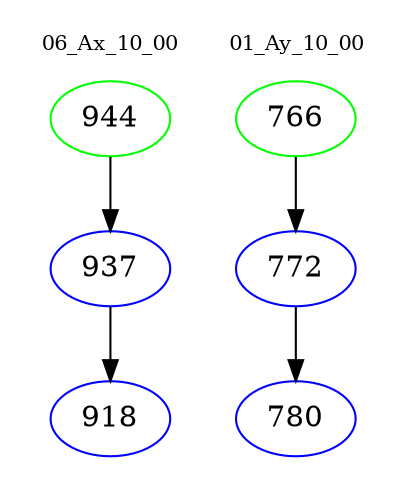 digraph{
subgraph cluster_0 {
color = white
label = "06_Ax_10_00";
fontsize=10;
T0_944 [label="944", color="green"]
T0_944 -> T0_937 [color="black"]
T0_937 [label="937", color="blue"]
T0_937 -> T0_918 [color="black"]
T0_918 [label="918", color="blue"]
}
subgraph cluster_1 {
color = white
label = "01_Ay_10_00";
fontsize=10;
T1_766 [label="766", color="green"]
T1_766 -> T1_772 [color="black"]
T1_772 [label="772", color="blue"]
T1_772 -> T1_780 [color="black"]
T1_780 [label="780", color="blue"]
}
}
